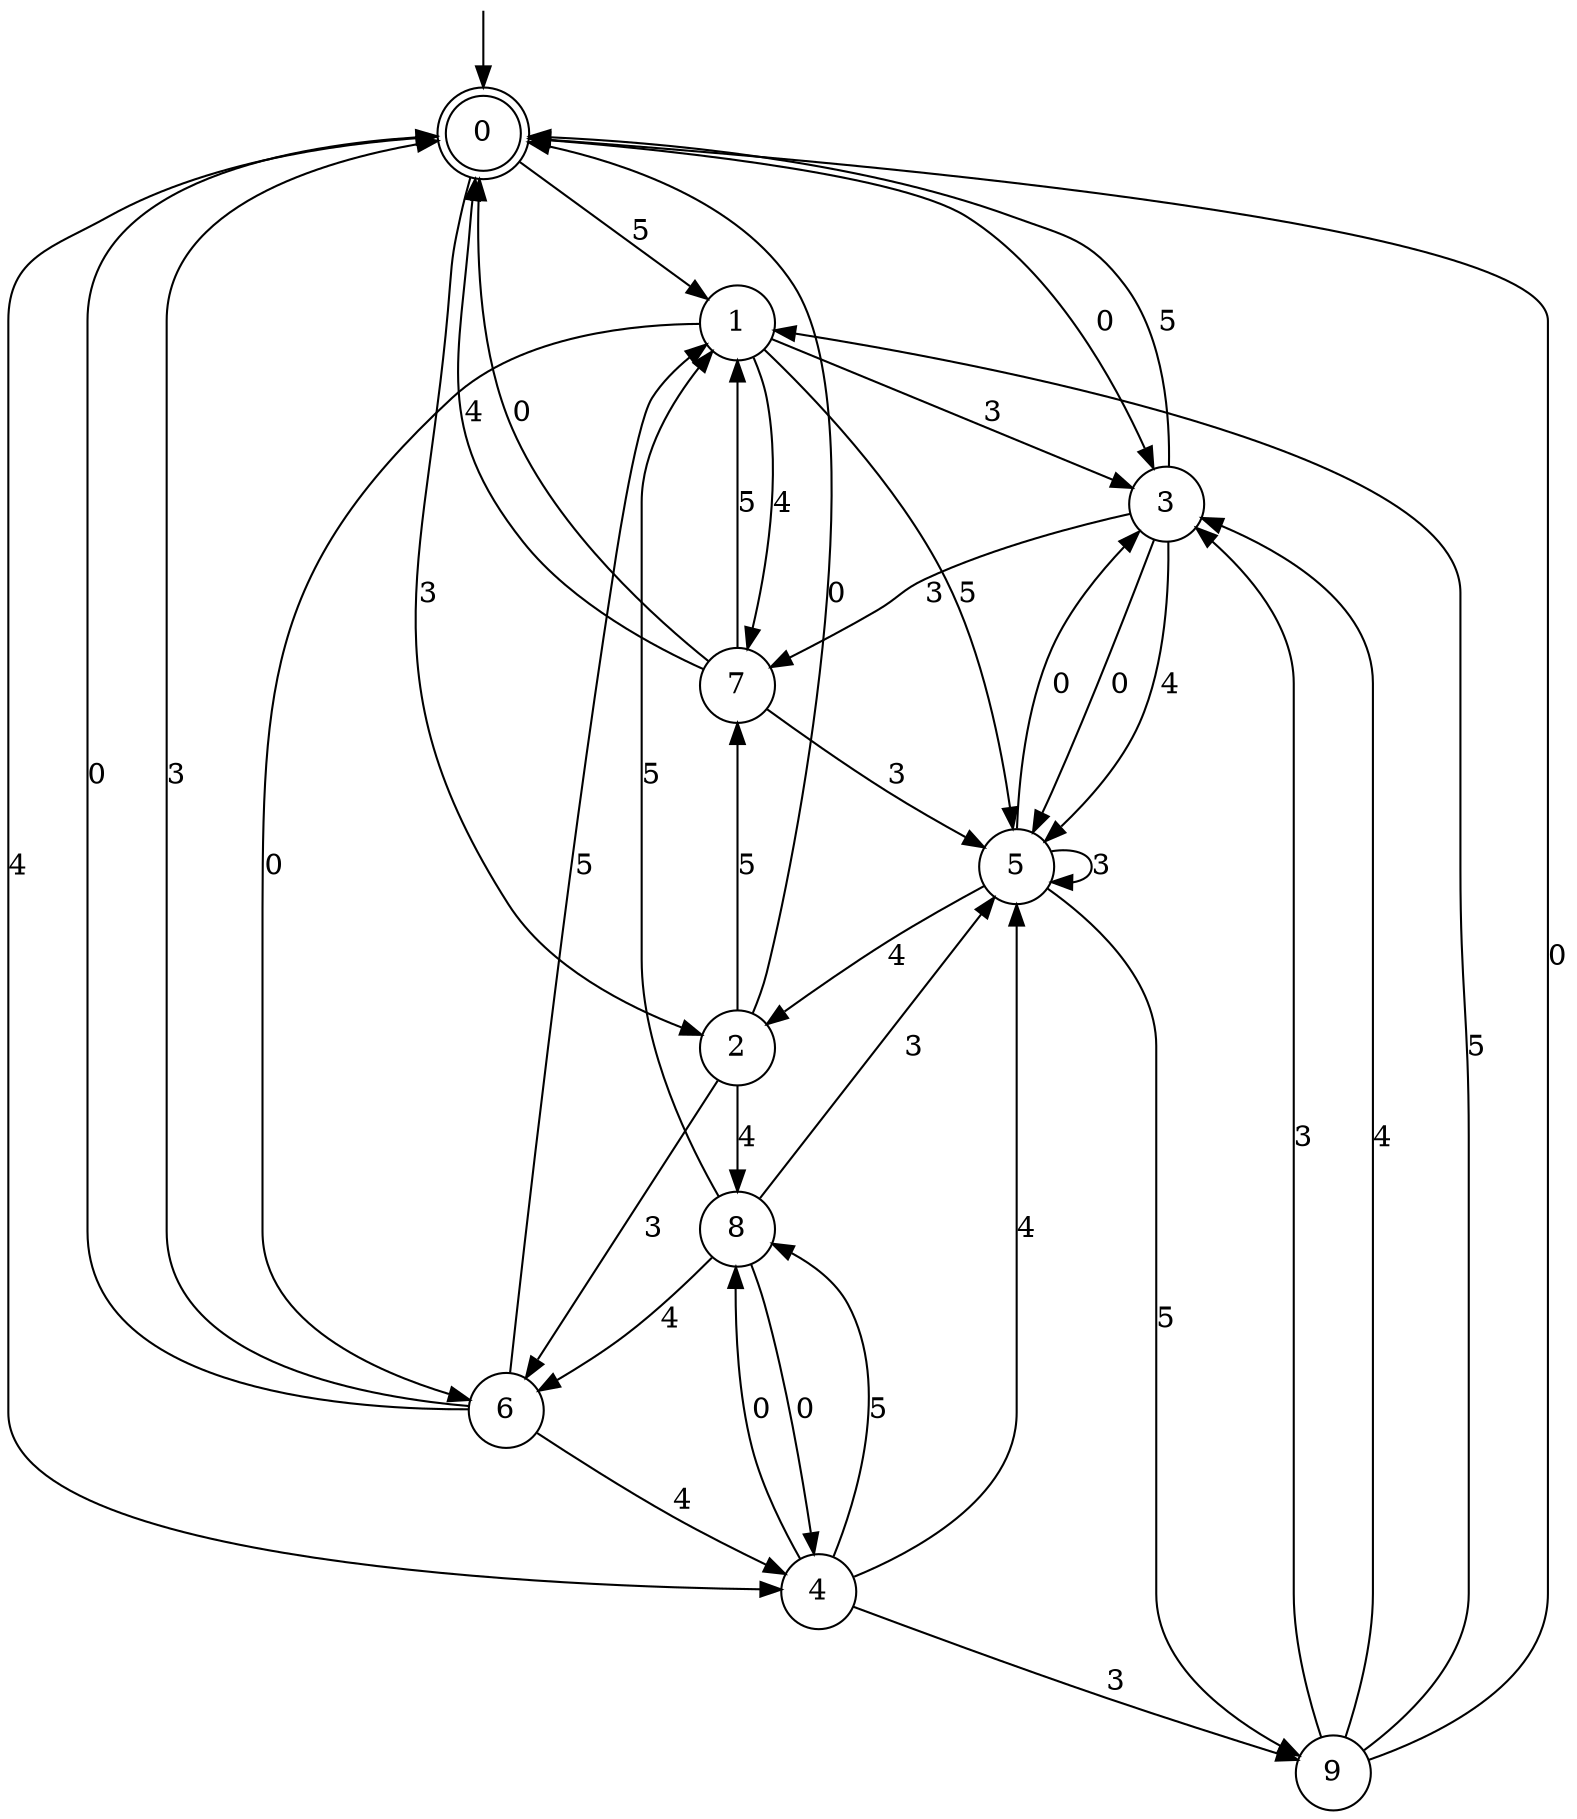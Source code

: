 digraph g {

	s0 [shape="doublecircle" label="0"];
	s1 [shape="circle" label="1"];
	s2 [shape="circle" label="2"];
	s3 [shape="circle" label="3"];
	s4 [shape="circle" label="4"];
	s5 [shape="circle" label="5"];
	s6 [shape="circle" label="6"];
	s7 [shape="circle" label="7"];
	s8 [shape="circle" label="8"];
	s9 [shape="circle" label="9"];
	s0 -> s1 [label="5"];
	s0 -> s2 [label="3"];
	s0 -> s3 [label="0"];
	s0 -> s4 [label="4"];
	s1 -> s5 [label="5"];
	s1 -> s3 [label="3"];
	s1 -> s6 [label="0"];
	s1 -> s7 [label="4"];
	s2 -> s7 [label="5"];
	s2 -> s6 [label="3"];
	s2 -> s0 [label="0"];
	s2 -> s8 [label="4"];
	s3 -> s0 [label="5"];
	s3 -> s7 [label="3"];
	s3 -> s5 [label="0"];
	s3 -> s5 [label="4"];
	s4 -> s8 [label="5"];
	s4 -> s9 [label="3"];
	s4 -> s8 [label="0"];
	s4 -> s5 [label="4"];
	s5 -> s9 [label="5"];
	s5 -> s5 [label="3"];
	s5 -> s3 [label="0"];
	s5 -> s2 [label="4"];
	s6 -> s1 [label="5"];
	s6 -> s0 [label="3"];
	s6 -> s0 [label="0"];
	s6 -> s4 [label="4"];
	s7 -> s1 [label="5"];
	s7 -> s5 [label="3"];
	s7 -> s0 [label="0"];
	s7 -> s0 [label="4"];
	s8 -> s1 [label="5"];
	s8 -> s5 [label="3"];
	s8 -> s4 [label="0"];
	s8 -> s6 [label="4"];
	s9 -> s1 [label="5"];
	s9 -> s3 [label="3"];
	s9 -> s0 [label="0"];
	s9 -> s3 [label="4"];

__start0 [label="" shape="none" width="0" height="0"];
__start0 -> s0;

}
